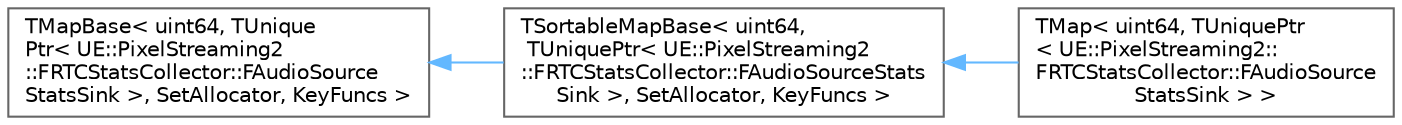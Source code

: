digraph "Graphical Class Hierarchy"
{
 // INTERACTIVE_SVG=YES
 // LATEX_PDF_SIZE
  bgcolor="transparent";
  edge [fontname=Helvetica,fontsize=10,labelfontname=Helvetica,labelfontsize=10];
  node [fontname=Helvetica,fontsize=10,shape=box,height=0.2,width=0.4];
  rankdir="LR";
  Node0 [id="Node000000",label="TMapBase\< uint64, TUnique\lPtr\< UE::PixelStreaming2\l::FRTCStatsCollector::FAudioSource\lStatsSink \>, SetAllocator, KeyFuncs \>",height=0.2,width=0.4,color="grey40", fillcolor="white", style="filled",URL="$d8/dad/classTMapBase.html",tooltip=" "];
  Node0 -> Node1 [id="edge8145_Node000000_Node000001",dir="back",color="steelblue1",style="solid",tooltip=" "];
  Node1 [id="Node000001",label="TSortableMapBase\< uint64,\l TUniquePtr\< UE::PixelStreaming2\l::FRTCStatsCollector::FAudioSourceStats\lSink \>, SetAllocator, KeyFuncs \>",height=0.2,width=0.4,color="grey40", fillcolor="white", style="filled",URL="$de/df5/classTSortableMapBase.html",tooltip=" "];
  Node1 -> Node2 [id="edge8146_Node000001_Node000002",dir="back",color="steelblue1",style="solid",tooltip=" "];
  Node2 [id="Node000002",label="TMap\< uint64, TUniquePtr\l\< UE::PixelStreaming2::\lFRTCStatsCollector::FAudioSource\lStatsSink \> \>",height=0.2,width=0.4,color="grey40", fillcolor="white", style="filled",URL="$d8/da9/classTMap.html",tooltip=" "];
}
